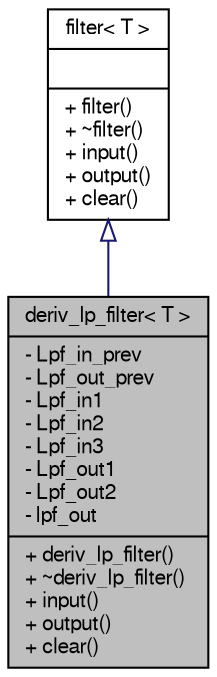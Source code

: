 digraph "deriv_lp_filter&lt; T &gt;"
{
  edge [fontname="FreeSans",fontsize="10",labelfontname="FreeSans",labelfontsize="10"];
  node [fontname="FreeSans",fontsize="10",shape=record];
  Node1 [label="{deriv_lp_filter\< T \>\n|- Lpf_in_prev\l- Lpf_out_prev\l- Lpf_in1\l- Lpf_in2\l- Lpf_in3\l- Lpf_out1\l- Lpf_out2\l- lpf_out\l|+ deriv_lp_filter()\l+ ~deriv_lp_filter()\l+ input()\l+ output()\l+ clear()\l}",height=0.2,width=0.4,color="black", fillcolor="grey75", style="filled", fontcolor="black"];
  Node2 -> Node1 [dir="back",color="midnightblue",fontsize="10",style="solid",arrowtail="onormal",fontname="FreeSans"];
  Node2 [label="{filter\< T \>\n||+ filter()\l+ ~filter()\l+ input()\l+ output()\l+ clear()\l}",height=0.2,width=0.4,color="black", fillcolor="white", style="filled",URL="$db/db7/classfilter.html"];
}
